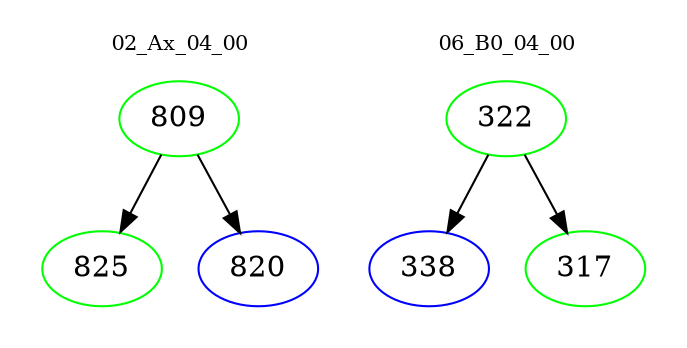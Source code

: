 digraph{
subgraph cluster_0 {
color = white
label = "02_Ax_04_00";
fontsize=10;
T0_809 [label="809", color="green"]
T0_809 -> T0_825 [color="black"]
T0_825 [label="825", color="green"]
T0_809 -> T0_820 [color="black"]
T0_820 [label="820", color="blue"]
}
subgraph cluster_1 {
color = white
label = "06_B0_04_00";
fontsize=10;
T1_322 [label="322", color="green"]
T1_322 -> T1_338 [color="black"]
T1_338 [label="338", color="blue"]
T1_322 -> T1_317 [color="black"]
T1_317 [label="317", color="green"]
}
}
